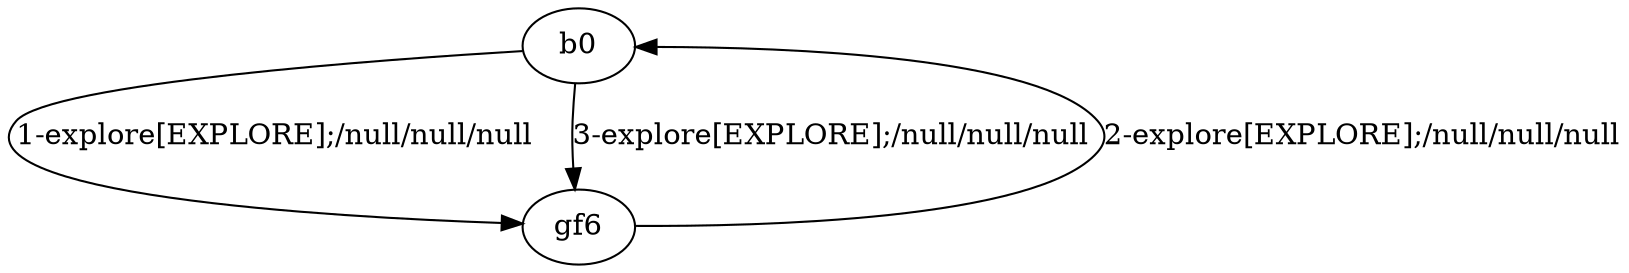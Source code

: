 # Total number of goals covered by this test: 1
# gf6 --> b0

digraph g {
"b0" -> "gf6" [label = "1-explore[EXPLORE];/null/null/null"];
"gf6" -> "b0" [label = "2-explore[EXPLORE];/null/null/null"];
"b0" -> "gf6" [label = "3-explore[EXPLORE];/null/null/null"];
}